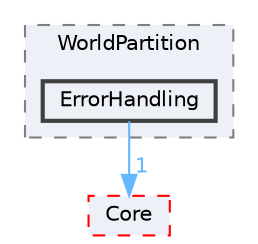 digraph "ErrorHandling"
{
 // INTERACTIVE_SVG=YES
 // LATEX_PDF_SIZE
  bgcolor="transparent";
  edge [fontname=Helvetica,fontsize=10,labelfontname=Helvetica,labelfontsize=10];
  node [fontname=Helvetica,fontsize=10,shape=box,height=0.2,width=0.4];
  compound=true
  subgraph clusterdir_4e67b97133d7657ee6894589ad2a7aee {
    graph [ bgcolor="#edf0f7", pencolor="grey50", label="WorldPartition", fontname=Helvetica,fontsize=10 style="filled,dashed", URL="dir_4e67b97133d7657ee6894589ad2a7aee.html",tooltip=""]
  dir_33c03f39c8fb219fe92f8f1f327a3415 [label="ErrorHandling", fillcolor="#edf0f7", color="grey25", style="filled,bold", URL="dir_33c03f39c8fb219fe92f8f1f327a3415.html",tooltip=""];
  }
  dir_0e6cddcc9caa1238c7f3774224afaa45 [label="Core", fillcolor="#edf0f7", color="red", style="filled,dashed", URL="dir_0e6cddcc9caa1238c7f3774224afaa45.html",tooltip=""];
  dir_33c03f39c8fb219fe92f8f1f327a3415->dir_0e6cddcc9caa1238c7f3774224afaa45 [headlabel="1", labeldistance=1.5 headhref="dir_000372_000266.html" href="dir_000372_000266.html" color="steelblue1" fontcolor="steelblue1"];
}
